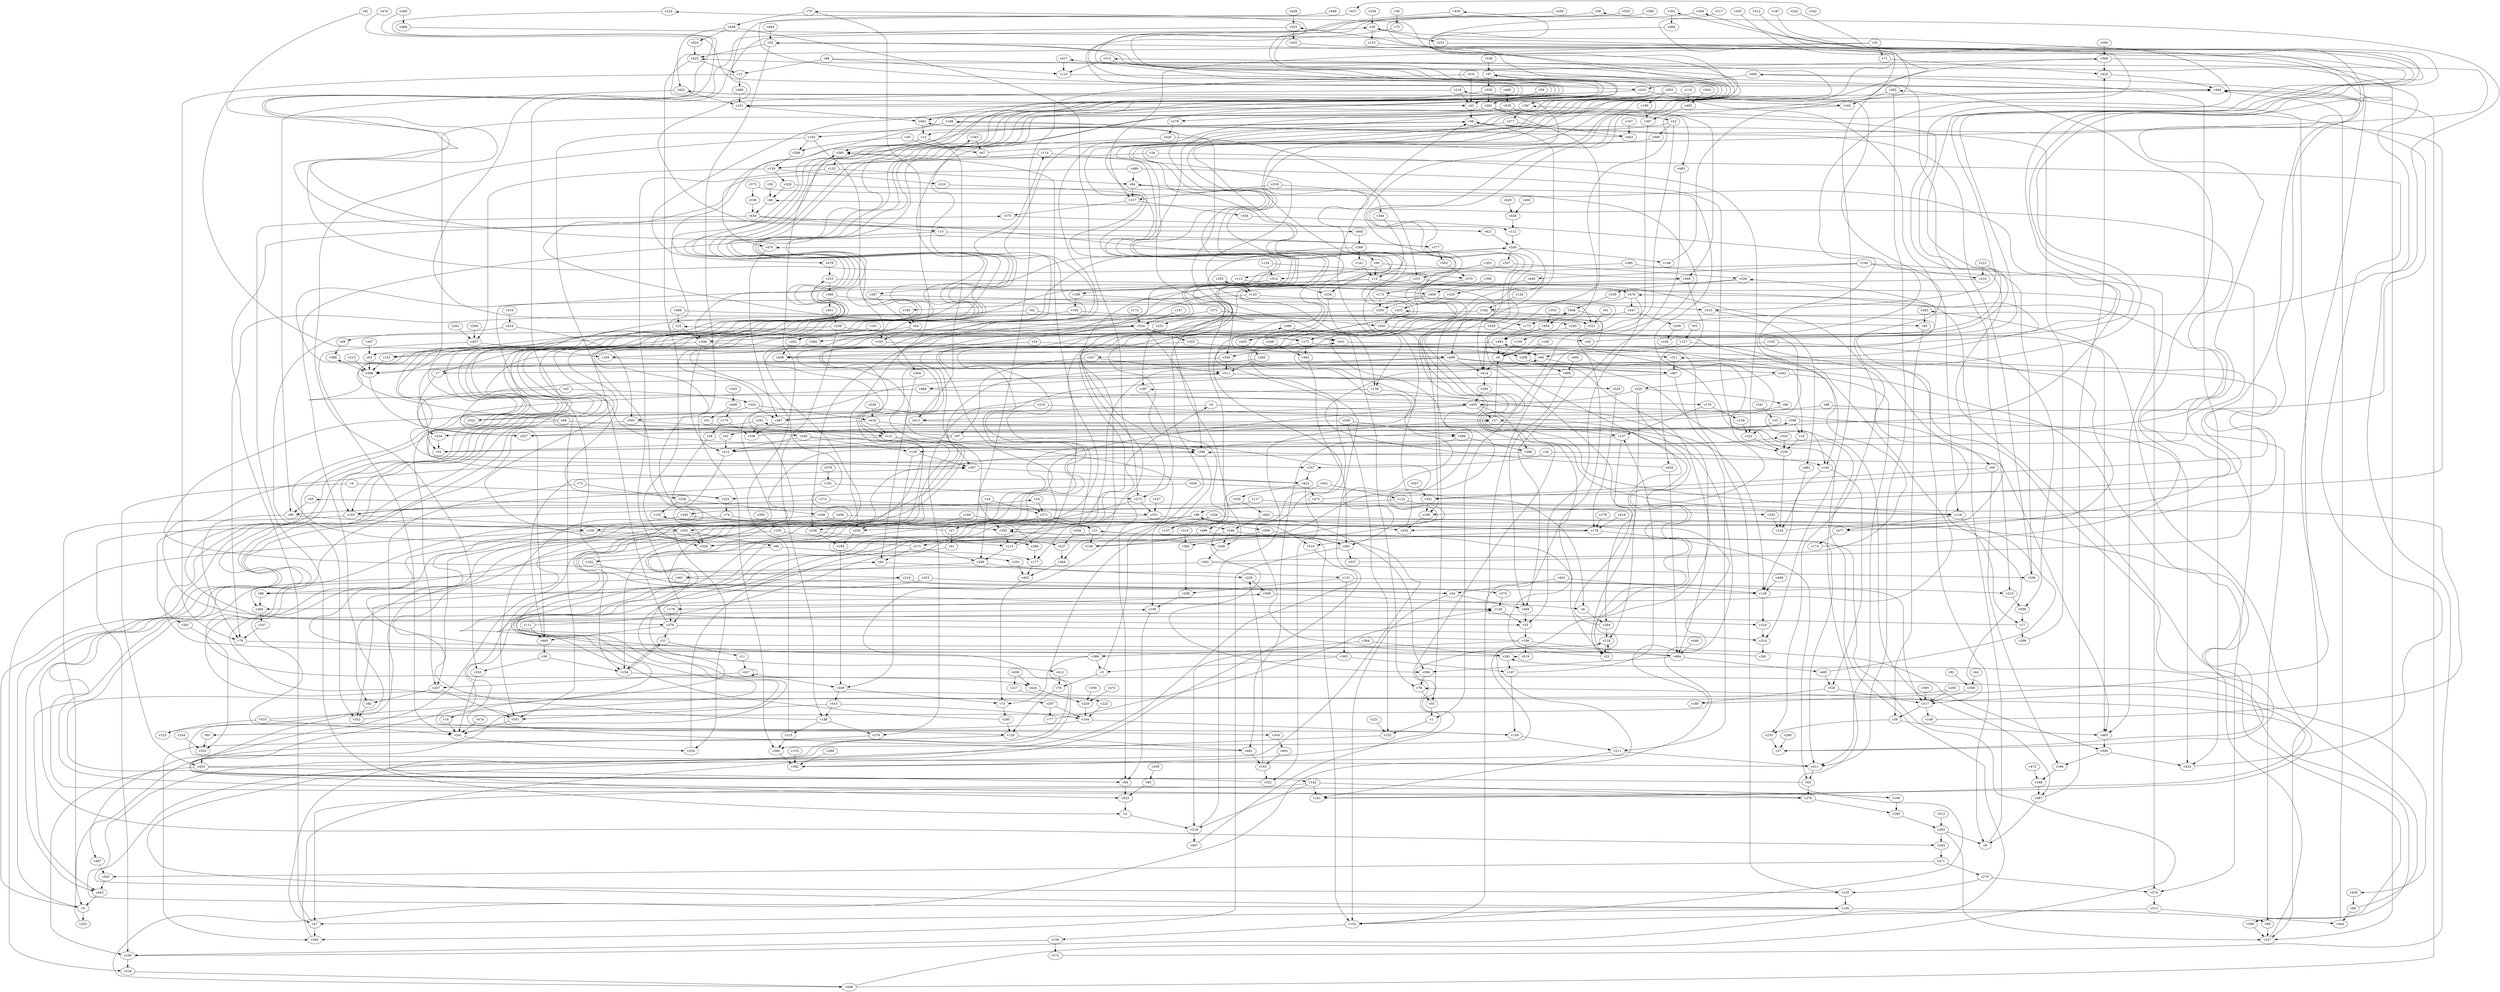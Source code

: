 // Benchmark game 798 - 540 vertices
// time_bound: 131
// targets: v10
digraph G {
    v0 [name="v0", player=1];
    v1 [name="v1", player=1];
    v2 [name="v2", player=1];
    v3 [name="v3", player=0];
    v4 [name="v4", player=0];
    v5 [name="v5", player=0];
    v6 [name="v6", player=0];
    v7 [name="v7", player=0];
    v8 [name="v8", player=1];
    v9 [name="v9", player=1];
    v10 [name="v10", player=0, target=1];
    v11 [name="v11", player=1];
    v12 [name="v12", player=0];
    v13 [name="v13", player=0];
    v14 [name="v14", player=1];
    v15 [name="v15", player=1];
    v16 [name="v16", player=1];
    v17 [name="v17", player=0];
    v18 [name="v18", player=0];
    v19 [name="v19", player=0];
    v20 [name="v20", player=1];
    v21 [name="v21", player=0];
    v22 [name="v22", player=0];
    v23 [name="v23", player=1];
    v24 [name="v24", player=0];
    v25 [name="v25", player=0];
    v26 [name="v26", player=1];
    v27 [name="v27", player=1];
    v28 [name="v28", player=1];
    v29 [name="v29", player=1];
    v30 [name="v30", player=0];
    v31 [name="v31", player=1];
    v32 [name="v32", player=1];
    v33 [name="v33", player=1];
    v34 [name="v34", player=1];
    v35 [name="v35", player=1];
    v36 [name="v36", player=0];
    v37 [name="v37", player=0];
    v38 [name="v38", player=0];
    v39 [name="v39", player=0];
    v40 [name="v40", player=1];
    v41 [name="v41", player=1];
    v42 [name="v42", player=0];
    v43 [name="v43", player=1];
    v44 [name="v44", player=1];
    v45 [name="v45", player=0];
    v46 [name="v46", player=1];
    v47 [name="v47", player=1];
    v48 [name="v48", player=0];
    v49 [name="v49", player=0];
    v50 [name="v50", player=0];
    v51 [name="v51", player=0];
    v52 [name="v52", player=1];
    v53 [name="v53", player=1];
    v54 [name="v54", player=1];
    v55 [name="v55", player=1];
    v56 [name="v56", player=1];
    v57 [name="v57", player=0];
    v58 [name="v58", player=0];
    v59 [name="v59", player=1];
    v60 [name="v60", player=1];
    v61 [name="v61", player=0];
    v62 [name="v62", player=1];
    v63 [name="v63", player=1];
    v64 [name="v64", player=1];
    v65 [name="v65", player=1];
    v66 [name="v66", player=0];
    v67 [name="v67", player=1];
    v68 [name="v68", player=0];
    v69 [name="v69", player=0];
    v70 [name="v70", player=1];
    v71 [name="v71", player=0];
    v72 [name="v72", player=0];
    v73 [name="v73", player=1];
    v74 [name="v74", player=0];
    v75 [name="v75", player=1];
    v76 [name="v76", player=0];
    v77 [name="v77", player=0];
    v78 [name="v78", player=1];
    v79 [name="v79", player=0];
    v80 [name="v80", player=1];
    v81 [name="v81", player=1];
    v82 [name="v82", player=1];
    v83 [name="v83", player=1];
    v84 [name="v84", player=1];
    v85 [name="v85", player=0];
    v86 [name="v86", player=0];
    v87 [name="v87", player=0];
    v88 [name="v88", player=0];
    v89 [name="v89", player=0];
    v90 [name="v90", player=0];
    v91 [name="v91", player=0];
    v92 [name="v92", player=0];
    v93 [name="v93", player=0];
    v94 [name="v94", player=1];
    v95 [name="v95", player=1];
    v96 [name="v96", player=0];
    v97 [name="v97", player=1];
    v98 [name="v98", player=0];
    v99 [name="v99", player=1];
    v100 [name="v100", player=1];
    v101 [name="v101", player=1];
    v102 [name="v102", player=0];
    v103 [name="v103", player=0];
    v104 [name="v104", player=0];
    v105 [name="v105", player=0];
    v106 [name="v106", player=1];
    v107 [name="v107", player=1];
    v108 [name="v108", player=0];
    v109 [name="v109", player=0];
    v110 [name="v110", player=0];
    v111 [name="v111", player=0];
    v112 [name="v112", player=0];
    v113 [name="v113", player=0];
    v114 [name="v114", player=0];
    v115 [name="v115", player=1];
    v116 [name="v116", player=0];
    v117 [name="v117", player=1];
    v118 [name="v118", player=1];
    v119 [name="v119", player=1];
    v120 [name="v120", player=0];
    v121 [name="v121", player=1];
    v122 [name="v122", player=0];
    v123 [name="v123", player=0];
    v124 [name="v124", player=1];
    v125 [name="v125", player=1];
    v126 [name="v126", player=1];
    v127 [name="v127", player=0];
    v128 [name="v128", player=0];
    v129 [name="v129", player=1];
    v130 [name="v130", player=0];
    v131 [name="v131", player=0];
    v132 [name="v132", player=0];
    v133 [name="v133", player=0];
    v134 [name="v134", player=1];
    v135 [name="v135", player=1];
    v136 [name="v136", player=0];
    v137 [name="v137", player=0];
    v138 [name="v138", player=1];
    v139 [name="v139", player=1];
    v140 [name="v140", player=1];
    v141 [name="v141", player=0];
    v142 [name="v142", player=0];
    v143 [name="v143", player=1];
    v144 [name="v144", player=1];
    v145 [name="v145", player=1];
    v146 [name="v146", player=0];
    v147 [name="v147", player=1];
    v148 [name="v148", player=1];
    v149 [name="v149", player=0];
    v150 [name="v150", player=1];
    v151 [name="v151", player=1];
    v152 [name="v152", player=0];
    v153 [name="v153", player=1];
    v154 [name="v154", player=1];
    v155 [name="v155", player=1];
    v156 [name="v156", player=1];
    v157 [name="v157", player=1];
    v158 [name="v158", player=1];
    v159 [name="v159", player=1];
    v160 [name="v160", player=0];
    v161 [name="v161", player=0];
    v162 [name="v162", player=1];
    v163 [name="v163", player=1];
    v164 [name="v164", player=0];
    v165 [name="v165", player=0];
    v166 [name="v166", player=1];
    v167 [name="v167", player=0];
    v168 [name="v168", player=0];
    v169 [name="v169", player=1];
    v170 [name="v170", player=1];
    v171 [name="v171", player=0];
    v172 [name="v172", player=1];
    v173 [name="v173", player=0];
    v174 [name="v174", player=1];
    v175 [name="v175", player=1];
    v176 [name="v176", player=0];
    v177 [name="v177", player=0];
    v178 [name="v178", player=0];
    v179 [name="v179", player=1];
    v180 [name="v180", player=1];
    v181 [name="v181", player=0];
    v182 [name="v182", player=1];
    v183 [name="v183", player=0];
    v184 [name="v184", player=1];
    v185 [name="v185", player=1];
    v186 [name="v186", player=0];
    v187 [name="v187", player=1];
    v188 [name="v188", player=0];
    v189 [name="v189", player=1];
    v190 [name="v190", player=0];
    v191 [name="v191", player=1];
    v192 [name="v192", player=0];
    v193 [name="v193", player=1];
    v194 [name="v194", player=0];
    v195 [name="v195", player=1];
    v196 [name="v196", player=1];
    v197 [name="v197", player=1];
    v198 [name="v198", player=0];
    v199 [name="v199", player=1];
    v200 [name="v200", player=1];
    v201 [name="v201", player=0];
    v202 [name="v202", player=0];
    v203 [name="v203", player=1];
    v204 [name="v204", player=0];
    v205 [name="v205", player=1];
    v206 [name="v206", player=0];
    v207 [name="v207", player=1];
    v208 [name="v208", player=1];
    v209 [name="v209", player=1];
    v210 [name="v210", player=0];
    v211 [name="v211", player=1];
    v212 [name="v212", player=1];
    v213 [name="v213", player=1];
    v214 [name="v214", player=0];
    v215 [name="v215", player=1];
    v216 [name="v216", player=1];
    v217 [name="v217", player=1];
    v218 [name="v218", player=1];
    v219 [name="v219", player=1];
    v220 [name="v220", player=0];
    v221 [name="v221", player=1];
    v222 [name="v222", player=0];
    v223 [name="v223", player=0];
    v224 [name="v224", player=1];
    v225 [name="v225", player=1];
    v226 [name="v226", player=0];
    v227 [name="v227", player=1];
    v228 [name="v228", player=0];
    v229 [name="v229", player=1];
    v230 [name="v230", player=0];
    v231 [name="v231", player=1];
    v232 [name="v232", player=0];
    v233 [name="v233", player=1];
    v234 [name="v234", player=0];
    v235 [name="v235", player=0];
    v236 [name="v236", player=0];
    v237 [name="v237", player=0];
    v238 [name="v238", player=0];
    v239 [name="v239", player=0];
    v240 [name="v240", player=1];
    v241 [name="v241", player=0];
    v242 [name="v242", player=0];
    v243 [name="v243", player=0];
    v244 [name="v244", player=1];
    v245 [name="v245", player=0];
    v246 [name="v246", player=1];
    v247 [name="v247", player=0];
    v248 [name="v248", player=1];
    v249 [name="v249", player=0];
    v250 [name="v250", player=0];
    v251 [name="v251", player=1];
    v252 [name="v252", player=1];
    v253 [name="v253", player=1];
    v254 [name="v254", player=1];
    v255 [name="v255", player=1];
    v256 [name="v256", player=1];
    v257 [name="v257", player=0];
    v258 [name="v258", player=0];
    v259 [name="v259", player=1];
    v260 [name="v260", player=0];
    v261 [name="v261", player=1];
    v262 [name="v262", player=0];
    v263 [name="v263", player=0];
    v264 [name="v264", player=1];
    v265 [name="v265", player=0];
    v266 [name="v266", player=0];
    v267 [name="v267", player=1];
    v268 [name="v268", player=0];
    v269 [name="v269", player=0];
    v270 [name="v270", player=1];
    v271 [name="v271", player=1];
    v272 [name="v272", player=0];
    v273 [name="v273", player=1];
    v274 [name="v274", player=1];
    v275 [name="v275", player=0];
    v276 [name="v276", player=0];
    v277 [name="v277", player=1];
    v278 [name="v278", player=1];
    v279 [name="v279", player=0];
    v280 [name="v280", player=0];
    v281 [name="v281", player=0];
    v282 [name="v282", player=1];
    v283 [name="v283", player=1];
    v284 [name="v284", player=1];
    v285 [name="v285", player=0];
    v286 [name="v286", player=1];
    v287 [name="v287", player=1];
    v288 [name="v288", player=1];
    v289 [name="v289", player=0];
    v290 [name="v290", player=1];
    v291 [name="v291", player=1];
    v292 [name="v292", player=0];
    v293 [name="v293", player=0];
    v294 [name="v294", player=0];
    v295 [name="v295", player=0];
    v296 [name="v296", player=1];
    v297 [name="v297", player=1];
    v298 [name="v298", player=0];
    v299 [name="v299", player=0];
    v300 [name="v300", player=1];
    v301 [name="v301", player=1];
    v302 [name="v302", player=1];
    v303 [name="v303", player=0];
    v304 [name="v304", player=1];
    v305 [name="v305", player=0];
    v306 [name="v306", player=1];
    v307 [name="v307", player=0];
    v308 [name="v308", player=1];
    v309 [name="v309", player=1];
    v310 [name="v310", player=1];
    v311 [name="v311", player=1];
    v312 [name="v312", player=0];
    v313 [name="v313", player=0];
    v314 [name="v314", player=0];
    v315 [name="v315", player=0];
    v316 [name="v316", player=0];
    v317 [name="v317", player=1];
    v318 [name="v318", player=1];
    v319 [name="v319", player=1];
    v320 [name="v320", player=0];
    v321 [name="v321", player=1];
    v322 [name="v322", player=0];
    v323 [name="v323", player=0];
    v324 [name="v324", player=0];
    v325 [name="v325", player=0];
    v326 [name="v326", player=0];
    v327 [name="v327", player=1];
    v328 [name="v328", player=1];
    v329 [name="v329", player=0];
    v330 [name="v330", player=1];
    v331 [name="v331", player=1];
    v332 [name="v332", player=0];
    v333 [name="v333", player=0];
    v334 [name="v334", player=0];
    v335 [name="v335", player=0];
    v336 [name="v336", player=1];
    v337 [name="v337", player=0];
    v338 [name="v338", player=1];
    v339 [name="v339", player=1];
    v340 [name="v340", player=0];
    v341 [name="v341", player=0];
    v342 [name="v342", player=0];
    v343 [name="v343", player=1];
    v344 [name="v344", player=1];
    v345 [name="v345", player=0];
    v346 [name="v346", player=0];
    v347 [name="v347", player=1];
    v348 [name="v348", player=1];
    v349 [name="v349", player=0];
    v350 [name="v350", player=0];
    v351 [name="v351", player=1];
    v352 [name="v352", player=1];
    v353 [name="v353", player=1];
    v354 [name="v354", player=0];
    v355 [name="v355", player=0];
    v356 [name="v356", player=0];
    v357 [name="v357", player=1];
    v358 [name="v358", player=0];
    v359 [name="v359", player=0];
    v360 [name="v360", player=0];
    v361 [name="v361", player=0];
    v362 [name="v362", player=1];
    v363 [name="v363", player=0];
    v364 [name="v364", player=1];
    v365 [name="v365", player=1];
    v366 [name="v366", player=0];
    v367 [name="v367", player=0];
    v368 [name="v368", player=1];
    v369 [name="v369", player=0];
    v370 [name="v370", player=0];
    v371 [name="v371", player=0];
    v372 [name="v372", player=1];
    v373 [name="v373", player=0];
    v374 [name="v374", player=0];
    v375 [name="v375", player=0];
    v376 [name="v376", player=0];
    v377 [name="v377", player=1];
    v378 [name="v378", player=1];
    v379 [name="v379", player=0];
    v380 [name="v380", player=0];
    v381 [name="v381", player=1];
    v382 [name="v382", player=0];
    v383 [name="v383", player=1];
    v384 [name="v384", player=0];
    v385 [name="v385", player=1];
    v386 [name="v386", player=0];
    v387 [name="v387", player=0];
    v388 [name="v388", player=1];
    v389 [name="v389", player=0];
    v390 [name="v390", player=1];
    v391 [name="v391", player=0];
    v392 [name="v392", player=0];
    v393 [name="v393", player=1];
    v394 [name="v394", player=1];
    v395 [name="v395", player=0];
    v396 [name="v396", player=1];
    v397 [name="v397", player=1];
    v398 [name="v398", player=1];
    v399 [name="v399", player=1];
    v400 [name="v400", player=0];
    v401 [name="v401", player=0];
    v402 [name="v402", player=0];
    v403 [name="v403", player=0];
    v404 [name="v404", player=1];
    v405 [name="v405", player=1];
    v406 [name="v406", player=1];
    v407 [name="v407", player=0];
    v408 [name="v408", player=1];
    v409 [name="v409", player=1];
    v410 [name="v410", player=0];
    v411 [name="v411", player=1];
    v412 [name="v412", player=1];
    v413 [name="v413", player=0];
    v414 [name="v414", player=0];
    v415 [name="v415", player=1];
    v416 [name="v416", player=0];
    v417 [name="v417", player=1];
    v418 [name="v418", player=1];
    v419 [name="v419", player=1];
    v420 [name="v420", player=0];
    v421 [name="v421", player=0];
    v422 [name="v422", player=1];
    v423 [name="v423", player=1];
    v424 [name="v424", player=1];
    v425 [name="v425", player=1];
    v426 [name="v426", player=1];
    v427 [name="v427", player=0];
    v428 [name="v428", player=0];
    v429 [name="v429", player=1];
    v430 [name="v430", player=0];
    v431 [name="v431", player=1];
    v432 [name="v432", player=0];
    v433 [name="v433", player=1];
    v434 [name="v434", player=1];
    v435 [name="v435", player=1];
    v436 [name="v436", player=0];
    v437 [name="v437", player=0];
    v438 [name="v438", player=1];
    v439 [name="v439", player=1];
    v440 [name="v440", player=0];
    v441 [name="v441", player=0];
    v442 [name="v442", player=0];
    v443 [name="v443", player=0];
    v444 [name="v444", player=1];
    v445 [name="v445", player=1];
    v446 [name="v446", player=0];
    v447 [name="v447", player=0];
    v448 [name="v448", player=0];
    v449 [name="v449", player=1];
    v450 [name="v450", player=0];
    v451 [name="v451", player=0];
    v452 [name="v452", player=0];
    v453 [name="v453", player=0];
    v454 [name="v454", player=1];
    v455 [name="v455", player=1];
    v456 [name="v456", player=0];
    v457 [name="v457", player=0];
    v458 [name="v458", player=0];
    v459 [name="v459", player=1];
    v460 [name="v460", player=1];
    v461 [name="v461", player=1];
    v462 [name="v462", player=1];
    v463 [name="v463", player=0];
    v464 [name="v464", player=1];
    v465 [name="v465", player=1];
    v466 [name="v466", player=1];
    v467 [name="v467", player=1];
    v468 [name="v468", player=1];
    v469 [name="v469", player=0];
    v470 [name="v470", player=0];
    v471 [name="v471", player=0];
    v472 [name="v472", player=1];
    v473 [name="v473", player=1];
    v474 [name="v474", player=1];
    v475 [name="v475", player=1];
    v476 [name="v476", player=0];
    v477 [name="v477", player=1];
    v478 [name="v478", player=0];
    v479 [name="v479", player=1];
    v480 [name="v480", player=0];
    v481 [name="v481", player=0];
    v482 [name="v482", player=1];
    v483 [name="v483", player=1];
    v484 [name="v484", player=0];
    v485 [name="v485", player=0];
    v486 [name="v486", player=1];
    v487 [name="v487", player=0];
    v488 [name="v488", player=0];
    v489 [name="v489", player=0];
    v490 [name="v490", player=0];
    v491 [name="v491", player=1];
    v492 [name="v492", player=1];
    v493 [name="v493", player=1];
    v494 [name="v494", player=1];
    v495 [name="v495", player=1];
    v496 [name="v496", player=1];
    v497 [name="v497", player=1];
    v498 [name="v498", player=0];
    v499 [name="v499", player=0];
    v500 [name="v500", player=1];
    v501 [name="v501", player=0];
    v502 [name="v502", player=1];
    v503 [name="v503", player=1];
    v504 [name="v504", player=1];
    v505 [name="v505", player=1];
    v506 [name="v506", player=0];
    v507 [name="v507", player=1];
    v508 [name="v508", player=1];
    v509 [name="v509", player=1];
    v510 [name="v510", player=0];
    v511 [name="v511", player=0];
    v512 [name="v512", player=0];
    v513 [name="v513", player=1];
    v514 [name="v514", player=1];
    v515 [name="v515", player=0];
    v516 [name="v516", player=0];
    v517 [name="v517", player=0];
    v518 [name="v518", player=0];
    v519 [name="v519", player=0];
    v520 [name="v520", player=0];
    v521 [name="v521", player=1];
    v522 [name="v522", player=0];
    v523 [name="v523", player=1];
    v524 [name="v524", player=0];
    v525 [name="v525", player=0];
    v526 [name="v526", player=0];
    v527 [name="v527", player=1];
    v528 [name="v528", player=1];
    v529 [name="v529", player=0];
    v530 [name="v530", player=0];
    v531 [name="v531", player=1];
    v532 [name="v532", player=1];
    v533 [name="v533", player=1];
    v534 [name="v534", player=1];
    v535 [name="v535", player=0];
    v536 [name="v536", player=1];
    v537 [name="v537", player=1];
    v538 [name="v538", player=1];
    v539 [name="v539", player=1];

    v0 -> v497;
    v1 -> v232;
    v2 -> v218;
    v3 -> v508;
    v4 -> v453;
    v5 -> v52 [constraint="t mod 2 == 1"];
    v6 -> v284;
    v7 -> v327;
    v8 -> v228;
    v9 -> v414;
    v10 -> v92;
    v11 -> v427;
    v12 -> v480;
    v13 -> v413;
    v14 -> v241;
    v15 -> v189;
    v16 -> v271;
    v17 -> v430 [constraint="t >= 1"];
    v18 -> v271;
    v19 -> v230;
    v20 -> v394 [constraint="t mod 2 == 0"];
    v21 -> v411;
    v22 -> v176 [constraint="t >= 2"];
    v23 -> v21 [constraint="t >= 1"];
    v24 -> v165;
    v25 -> v346;
    v26 -> v145;
    v27 -> v183 [constraint="t mod 4 == 0"];
    v28 -> v297 [constraint="t < 10"];
    v29 -> v252;
    v30 -> v67;
    v31 -> v11;
    v32 -> v43 [constraint="t >= 1"];
    v33 -> v322;
    v34 -> v150;
    v35 -> v186;
    v36 -> v75;
    v37 -> v381 [constraint="t >= 2"];
    v38 -> v235;
    v39 -> v243;
    v40 -> v226;
    v41 -> v212;
    v42 -> v334;
    v43 -> v56;
    v44 -> v358;
    v45 -> v90;
    v46 -> v433;
    v47 -> v340;
    v48 -> v70 [constraint="t >= 1"];
    v49 -> v386;
    v50 -> v46;
    v51 -> v448 [constraint="t mod 4 == 1"];
    v52 -> v425;
    v53 -> v29 [constraint="t mod 5 == 1"];
    v54 -> v152;
    v55 -> v1;
    v56 -> v13;
    v57 -> v9;
    v58 -> v443 [constraint="t mod 4 == 1"];
    v59 -> v261;
    v60 -> v532;
    v61 -> v424 [constraint="t mod 5 == 1"];
    v62 -> v79;
    v63 -> v335 [constraint="t < 6"];
    v64 -> v103 [constraint="t < 14"];
    v65 -> v351 [constraint="t < 10"];
    v66 -> v414;
    v67 -> v417 [constraint="t >= 4"];
    v68 -> v283 [constraint="t < 6"];
    v69 -> v90 [constraint="t >= 4"];
    v70 -> v256;
    v71 -> v423;
    v72 -> v236;
    v73 -> v285;
    v74 -> v393;
    v75 -> v478 [constraint="t mod 5 == 0"];
    v76 -> v120;
    v77 -> v126 [constraint="t mod 4 == 1"];
    v78 -> v55;
    v79 -> v500 [constraint="t mod 2 == 1"];
    v80 -> v192;
    v81 -> v311 [constraint="t >= 4"];
    v82 -> v358;
    v83 -> v100 [constraint="t >= 3"];
    v84 -> v69 [constraint="t < 8"];
    v85 -> v523;
    v86 -> v214 [constraint="t >= 2"];
    v87 -> v343 [constraint="t < 6"];
    v88 -> v505 [constraint="t mod 3 == 2"];
    v89 -> v265;
    v90 -> v108;
    v91 -> v521;
    v92 -> v352;
    v93 -> v127;
    v94 -> v523;
    v95 -> v38;
    v96 -> v432;
    v97 -> v240 [constraint="t mod 3 == 1"];
    v98 -> v455;
    v99 -> v227;
    v100 -> v94;
    v101 -> v491;
    v102 -> v509;
    v103 -> v5;
    v104 -> v255 [constraint="t < 13"];
    v105 -> v154;
    v106 -> v433;
    v107 -> v354;
    v108 -> v318;
    v109 -> v318;
    v110 -> v135 [constraint="t mod 2 == 1"];
    v111 -> v486 [constraint="t < 8"];
    v112 -> v240;
    v113 -> v346;
    v114 -> v150;
    v115 -> v365;
    v116 -> v477;
    v117 -> v116;
    v118 -> v23;
    v119 -> v492;
    v120 -> v481;
    v121 -> v126 [constraint="t < 5"];
    v122 -> v332;
    v123 -> v116 [constraint="t >= 2"];
    v124 -> v296 [constraint="t mod 3 == 1"];
    v125 -> v506 [constraint="t < 11"];
    v126 -> v35;
    v127 -> v145;
    v128 -> v182;
    v129 -> v319;
    v130 -> v491 [constraint="t >= 1"];
    v131 -> v363;
    v132 -> v84;
    v133 -> v392;
    v134 -> v383 [constraint="t < 11"];
    v135 -> v493;
    v136 -> v307;
    v137 -> v311 [constraint="t >= 5"];
    v138 -> v464;
    v139 -> v322;
    v140 -> v216;
    v141 -> v15;
    v142 -> v161;
    v143 -> v185;
    v144 -> v149;
    v145 -> v526;
    v146 -> v404;
    v147 -> v324;
    v148 -> v45 [constraint="t < 7"];
    v149 -> v114 [constraint="t mod 3 == 1"];
    v150 -> v310;
    v151 -> v388;
    v152 -> v156;
    v153 -> v321;
    v154 -> v450 [constraint="t < 10"];
    v155 -> v510 [constraint="t < 6"];
    v156 -> v272;
    v157 -> v136;
    v158 -> v267 [constraint="t mod 3 == 0"];
    v159 -> v9;
    v160 -> v208;
    v161 -> v78 [constraint="t mod 2 == 0"];
    v162 -> v115 [constraint="t mod 2 == 1"];
    v163 -> v243;
    v164 -> v29;
    v165 -> v442 [constraint="t >= 3"];
    v166 -> v348;
    v167 -> v463;
    v168 -> v271 [constraint="t >= 1"];
    v169 -> v266;
    v170 -> v336;
    v171 -> v23;
    v172 -> v324;
    v173 -> v360 [constraint="t >= 5"];
    v174 -> v282 [constraint="t < 7"];
    v175 -> v493;
    v176 -> v139;
    v177 -> v402;
    v178 -> v510;
    v179 -> v378;
    v180 -> v406 [constraint="t >= 3"];
    v181 -> v262;
    v182 -> v324;
    v183 -> v67;
    v184 -> v349;
    v185 -> v64;
    v186 -> v398 [constraint="t < 13"];
    v187 -> v515 [constraint="t mod 5 == 2"];
    v188 -> v296 [constraint="t mod 4 == 0"];
    v189 -> v355 [constraint="t >= 2"];
    v190 -> v367;
    v191 -> v103;
    v192 -> v372 [constraint="t >= 2"];
    v193 -> v387 [constraint="t >= 4"];
    v194 -> v7;
    v195 -> v263;
    v196 -> v455;
    v197 -> v157;
    v198 -> v356;
    v199 -> v16 [constraint="t < 15"];
    v200 -> v460 [constraint="t < 10"];
    v201 -> v457;
    v202 -> v388 [constraint="t >= 4"];
    v203 -> v397;
    v204 -> v40;
    v205 -> v328 [constraint="t < 12"];
    v206 -> v302;
    v207 -> v228;
    v208 -> v488;
    v209 -> v417 [constraint="t < 9"];
    v210 -> v509;
    v211 -> v411;
    v212 -> v333 [constraint="t mod 3 == 0"];
    v213 -> v388;
    v214 -> v352;
    v215 -> v365;
    v216 -> v121 [constraint="t mod 3 == 1"];
    v217 -> v161 [constraint="t >= 1"];
    v218 -> v57;
    v219 -> v154;
    v220 -> v392 [constraint="t < 11"];
    v221 -> v232;
    v222 -> v536;
    v223 -> v144;
    v224 -> v370 [constraint="t < 14"];
    v225 -> v368 [constraint="t mod 4 == 2"];
    v226 -> v506;
    v227 -> v479 [constraint="t >= 3"];
    v228 -> v199 [constraint="t < 13"];
    v229 -> v144;
    v230 -> v124;
    v231 -> v267;
    v232 -> v130 [constraint="t < 15"];
    v233 -> v116 [constraint="t < 13"];
    v234 -> v138;
    v235 -> v37;
    v236 -> v168;
    v237 -> v364;
    v238 -> v237 [constraint="t mod 5 == 1"];
    v239 -> v188;
    v240 -> v223 [constraint="t mod 4 == 3"];
    v241 -> v254;
    v242 -> v63 [constraint="t >= 2"];
    v243 -> v241;
    v244 -> v532;
    v245 -> v465;
    v246 -> v275;
    v247 -> v511;
    v248 -> v362;
    v249 -> v418;
    v250 -> v231;
    v251 -> v364;
    v252 -> v196 [constraint="t >= 2"];
    v253 -> v281 [constraint="t >= 5"];
    v254 -> v40;
    v255 -> v143;
    v256 -> v184;
    v257 -> v92;
    v258 -> v512 [constraint="t mod 2 == 1"];
    v259 -> v85;
    v260 -> v337 [constraint="t >= 3"];
    v261 -> v182;
    v262 -> v101 [constraint="t >= 2"];
    v263 -> v343;
    v264 -> v381;
    v265 -> v357;
    v266 -> v177;
    v267 -> v273;
    v268 -> v66;
    v269 -> v487 [constraint="t mod 5 == 3"];
    v270 -> v135;
    v271 -> v21;
    v272 -> v58 [constraint="t mod 3 == 0"];
    v273 -> v291 [constraint="t >= 5"];
    v274 -> v103;
    v275 -> v233 [constraint="t >= 4"];
    v276 -> v195;
    v277 -> v463;
    v278 -> v178;
    v279 -> v420;
    v280 -> v37;
    v281 -> v307 [constraint="t mod 2 == 1"];
    v282 -> v411;
    v283 -> v95;
    v284 -> v386 [constraint="t < 10"];
    v285 -> v224 [constraint="t >= 3"];
    v286 -> v319 [constraint="t >= 2"];
    v287 -> v266 [constraint="t >= 1"];
    v288 -> v392;
    v289 -> v150;
    v290 -> v368;
    v291 -> v402;
    v292 -> v246;
    v293 -> v443 [constraint="t >= 5"];
    v294 -> v457;
    v295 -> v405;
    v296 -> v100;
    v297 -> v144;
    v298 -> v56;
    v299 -> v131;
    v300 -> v324 [constraint="t < 11"];
    v301 -> v469;
    v302 -> v25 [constraint="t >= 2"];
    v303 -> v269;
    v304 -> v401;
    v305 -> v396 [constraint="t < 6"];
    v306 -> v142 [constraint="t mod 3 == 1"];
    v307 -> v422;
    v308 -> v78;
    v309 -> v382;
    v310 -> v346 [constraint="t < 15"];
    v311 -> v467;
    v312 -> v262 [constraint="t < 14"];
    v313 -> v444;
    v314 -> v361;
    v315 -> v382;
    v316 -> v57;
    v317 -> v23 [constraint="t < 12"];
    v318 -> v448;
    v319 -> v314;
    v320 -> v230;
    v321 -> v126 [constraint="t < 9"];
    v322 -> v230;
    v323 -> v89;
    v324 -> v171;
    v325 -> v208;
    v326 -> v178;
    v327 -> v301 [constraint="t >= 2"];
    v328 -> v470 [constraint="t >= 2"];
    v329 -> v335;
    v330 -> v378 [constraint="t >= 1"];
    v331 -> v238;
    v332 -> v124;
    v333 -> v377 [constraint="t mod 3 == 2"];
    v334 -> v522;
    v335 -> v350;
    v336 -> v84 [constraint="t >= 2"];
    v337 -> v422;
    v338 -> v100;
    v339 -> v232;
    v340 -> v452 [constraint="t >= 3"];
    v341 -> v33;
    v342 -> v437 [constraint="t >= 3"];
    v343 -> v471;
    v344 -> v15;
    v345 -> v408;
    v346 -> v151;
    v347 -> v63;
    v348 -> v387;
    v349 -> v73;
    v350 -> v20;
    v351 -> v196;
    v352 -> v155 [constraint="t mod 5 == 0"];
    v353 -> v454;
    v354 -> v517 [constraint="t < 10"];
    v355 -> v257;
    v356 -> v304 [constraint="t mod 4 == 3"];
    v357 -> v79;
    v358 -> v517;
    v359 -> v229;
    v360 -> v392;
    v361 -> v52 [constraint="t mod 4 == 1"];
    v362 -> v383;
    v363 -> v320 [constraint="t mod 5 == 4"];
    v364 -> v402;
    v365 -> v132;
    v366 -> v52 [constraint="t < 11"];
    v367 -> v9;
    v368 -> v423;
    v369 -> v35;
    v370 -> v173;
    v371 -> v238;
    v372 -> v126;
    v373 -> v7 [constraint="t mod 3 == 1"];
    v374 -> v313;
    v375 -> v421;
    v376 -> v276 [constraint="t < 7"];
    v377 -> v502;
    v378 -> v314;
    v379 -> v191;
    v380 -> v477 [constraint="t < 13"];
    v381 -> v511 [constraint="t mod 3 == 0"];
    v382 -> v338;
    v383 -> v537;
    v384 -> v5 [constraint="t mod 2 == 0"];
    v385 -> v517;
    v386 -> v388;
    v387 -> v423;
    v388 -> v327;
    v389 -> v481;
    v390 -> v374;
    v391 -> v532;
    v392 -> v118 [constraint="t mod 4 == 3"];
    v393 -> v115;
    v394 -> v35 [constraint="t < 7"];
    v395 -> v105;
    v396 -> v227;
    v397 -> v277;
    v398 -> v99;
    v399 -> v409;
    v400 -> v426;
    v401 -> v153;
    v402 -> v73;
    v403 -> v129;
    v404 -> v455 [constraint="t >= 1"];
    v405 -> v115;
    v406 -> v410;
    v407 -> v219 [constraint="t < 8"];
    v408 -> v170;
    v409 -> v521;
    v410 -> v116;
    v411 -> v87 [constraint="t < 13"];
    v412 -> v76;
    v413 -> v23 [constraint="t >= 5"];
    v414 -> v295;
    v415 -> v144;
    v416 -> v505;
    v417 -> v110;
    v418 -> v121;
    v419 -> v178;
    v420 -> v365;
    v421 -> v240;
    v422 -> v530;
    v423 -> v404;
    v424 -> v229;
    v425 -> v328;
    v426 -> v112;
    v427 -> v427;
    v428 -> v333;
    v429 -> v426;
    v430 -> v171 [constraint="t < 11"];
    v431 -> v69;
    v432 -> v365 [constraint="t >= 5"];
    v433 -> v120 [constraint="t mod 2 == 1"];
    v434 -> v69 [constraint="t >= 2"];
    v435 -> v260;
    v436 -> v6;
    v437 -> v410 [constraint="t mod 2 == 1"];
    v438 -> v524;
    v439 -> v103 [constraint="t < 13"];
    v440 -> v39;
    v441 -> v496;
    v442 -> v220;
    v443 -> v5;
    v444 -> v404;
    v445 -> v329;
    v446 -> v464;
    v447 -> v209;
    v448 -> v393 [constraint="t < 8"];
    v449 -> v112 [constraint="t mod 2 == 0"];
    v450 -> v68;
    v451 -> v239;
    v452 -> v465 [constraint="t < 5"];
    v453 -> v393 [constraint="t mod 5 == 0"];
    v454 -> v308 [constraint="t < 13"];
    v455 -> v56;
    v456 -> v109;
    v457 -> v241;
    v458 -> v37 [constraint="t >= 1"];
    v459 -> v217;
    v460 -> v268;
    v461 -> v54;
    v462 -> v396 [constraint="t >= 3"];
    v463 -> v198 [constraint="t < 7"];
    v464 -> v425 [constraint="t >= 4"];
    v465 -> v500;
    v466 -> v109 [constraint="t >= 2"];
    v467 -> v389 [constraint="t < 13"];
    v468 -> v265 [constraint="t mod 5 == 3"];
    v469 -> v54 [constraint="t >= 4"];
    v470 -> v497;
    v471 -> v503;
    v472 -> v348;
    v473 -> v229;
    v474 -> v241;
    v475 -> v56 [constraint="t >= 5"];
    v476 -> v404 [constraint="t < 15"];
    v477 -> v174;
    v478 -> v233;
    v479 -> v35;
    v480 -> v101;
    v481 -> v0 [constraint="t >= 1"];
    v482 -> v124;
    v483 -> v369;
    v484 -> v440;
    v485 -> v98 [constraint="t >= 3"];
    v486 -> v431;
    v487 -> v503;
    v488 -> v412 [constraint="t mod 4 == 0"];
    v489 -> v84;
    v490 -> v535;
    v491 -> v13;
    v492 -> v367;
    v493 -> v53 [constraint="t >= 4"];
    v494 -> v52;
    v495 -> v488;
    v496 -> v158;
    v497 -> v336;
    v498 -> v129;
    v499 -> v351 [constraint="t mod 4 == 0"];
    v500 -> v166;
    v501 -> v14 [constraint="t >= 1"];
    v502 -> v370;
    v503 -> v443;
    v504 -> v492;
    v505 -> v121;
    v506 -> v179;
    v507 -> v351;
    v508 -> v454;
    v509 -> v17;
    v510 -> v47 [constraint="t mod 4 == 2"];
    v511 -> v484;
    v512 -> v422 [constraint="t >= 5"];
    v513 -> v263;
    v514 -> v467 [constraint="t >= 2"];
    v515 -> v482;
    v516 -> v416;
    v517 -> v38;
    v518 -> v344;
    v519 -> v381 [constraint="t mod 4 == 1"];
    v520 -> v296 [constraint="t mod 2 == 0"];
    v521 -> v29 [constraint="t >= 2"];
    v522 -> v397 [constraint="t >= 4"];
    v523 -> v2;
    v524 -> v425;
    v525 -> v178;
    v526 -> v517;
    v527 -> v331;
    v528 -> v152 [constraint="t >= 4"];
    v529 -> v435;
    v530 -> v462;
    v531 -> v393;
    v532 -> v453;
    v533 -> v431 [constraint="t < 6"];
    v534 -> v53;
    v535 -> v491;
    v536 -> v56;
    v537 -> v46 [constraint="t mod 5 == 4"];
    v538 -> v87;
    v539 -> v508;
    v531 -> v43;
    v29 -> v123;
    v122 -> v98;
    v15 -> v374;
    v220 -> v118;
    v142 -> v47;
    v409 -> v250;
    v261 -> v22;
    v275 -> v40;
    v32 -> v107;
    v373 -> v106;
    v316 -> v497;
    v269 -> v434;
    v186 -> v366;
    v42 -> v534;
    v277 -> v206;
    v233 -> v380;
    v121 -> v53;
    v518 -> v107;
    v461 -> v89;
    v264 -> v218;
    v96 -> v57;
    v10 -> v377;
    v239 -> v431;
    v378 -> v31;
    v132 -> v378;
    v47 -> v375;
    v117 -> v292;
    v350 -> v171;
    v80 -> v177;
    v12 -> v79;
    v457 -> v165;
    v108 -> v206;
    v390 -> v113;
    v398 -> v41;
    v499 -> v414;
    v203 -> v227;
    v511 -> v525;
    v422 -> v475;
    v355 -> v80;
    v15 -> v287;
    v517 -> v148;
    v398 -> v19;
    v325 -> v458;
    v405 -> v413;
    v349 -> v415;
    v464 -> v308;
    v309 -> v383;
    v512 -> v110;
    v405 -> v57;
    v72 -> v523;
    v48 -> v205;
    v282 -> v162;
    v500 -> v432;
    v127 -> v9;
    v271 -> v27;
    v17 -> v298;
    v383 -> v340;
    v188 -> v215;
    v262 -> v458;
    v273 -> v331;
    v24 -> v499;
    v526 -> v180;
    v334 -> v418;
    v493 -> v458;
    v346 -> v208;
    v207 -> v196;
    v363 -> v197;
    v499 -> v177;
    v299 -> v461;
    v533 -> v241;
    v64 -> v193;
    v506 -> v6;
    v121 -> v94;
    v215 -> v360;
    v240 -> v146;
    v39 -> v154;
    v87 -> v210;
    v21 -> v328;
    v160 -> v9;
    v200 -> v468;
    v27 -> v61;
    v228 -> v539;
    v466 -> v25;
    v173 -> v250;
    v366 -> v3;
    v380 -> v451;
    v135 -> v130;
    v48 -> v257;
    v150 -> v457;
    v387 -> v8;
    v219 -> v162;
    v438 -> v452;
    v66 -> v514;
    v411 -> v83;
    v65 -> v166;
    v427 -> v349;
    v324 -> v325;
    v70 -> v438;
    v405 -> v286;
    v436 -> v225;
    v260 -> v511;
    v97 -> v296;
    v220 -> v405;
    v284 -> v118;
    v499 -> v307;
    v285 -> v120;
    v34 -> v322;
    v381 -> v197;
    v154 -> v31;
    v54 -> v369;
    v220 -> v86;
    v84 -> v107;
    v493 -> v9;
    v38 -> v465;
    v116 -> v17;
    v188 -> v376;
    v431 -> v247;
    v170 -> v28;
    v499 -> v8;
    v331 -> v308;
    v274 -> v331;
    v484 -> v405;
    v323 -> v517;
    v22 -> v1;
    v181 -> v204;
    v171 -> v356;
    v222 -> v216;
    v454 -> v493;
    v205 -> v136;
    v302 -> v265;
    v408 -> v51;
    v169 -> v256;
    v90 -> v79;
    v313 -> v152;
    v528 -> v46;
    v422 -> v321;
    v156 -> v109;
    v178 -> v83;
    v22 -> v300;
    v485 -> v526;
    v258 -> v237;
    v425 -> v12;
    v363 -> v3;
    v275 -> v299;
    v479 -> v414;
    v441 -> v122;
    v410 -> v101;
    v324 -> v352;
    v326 -> v393;
    v415 -> v501;
    v339 -> v534;
    v212 -> v328;
    v453 -> v94;
    v240 -> v207;
    v257 -> v501;
    v114 -> v138;
    v434 -> v464;
    v66 -> v15;
    v168 -> v108;
    v191 -> v273;
    v198 -> v163;
    v98 -> v309;
    v153 -> v226;
    v415 -> v188;
    v533 -> v125;
    v205 -> v212;
    v56 -> v499;
    v368 -> v314;
    v499 -> v467;
    v251 -> v479;
    v521 -> v159;
    v378 -> v56;
    v368 -> v227;
    v13 -> v365;
    v189 -> v194;
    v88 -> v110;
    v418 -> v327;
    v23 -> v118;
    v403 -> v54;
    v366 -> v73;
    v134 -> v514;
    v529 -> v19;
    v456 -> v178;
    v356 -> v511;
    v157 -> v284;
    v168 -> v21;
    v246 -> v383;
    v240 -> v55;
    v326 -> v137;
    v98 -> v254;
    v245 -> v435;
    v194 -> v175;
    v83 -> v276;
    v452 -> v90;
    v142 -> v276;
    v479 -> v447;
    v199 -> v195;
    v62 -> v245;
    v31 -> v154;
    v514 -> v234;
    v113 -> v143;
    v464 -> v485;
    v63 -> v388;
    v32 -> v71;
    v140 -> v234;
    v355 -> v328;
    v142 -> v218;
    v334 -> v497;
    v330 -> v261;
    v171 -> v362;
    v57 -> v157;
    v405 -> v65;
    v261 -> v491;
    v531 -> v404;
    v453 -> v109;
    v261 -> v388;
    v149 -> v211;
    v186 -> v519;
    v236 -> v155;
    v150 -> v528;
    v219 -> v43;
    v440 -> v307;
    v261 -> v483;
    v130 -> v47;
    v97 -> v212;
    v120 -> v340;
    v496 -> v152;
    v0 -> v129;
    v98 -> v256;
    v102 -> v69;
    v416 -> v49;
    v339 -> v389;
    v130 -> v99;
    v138 -> v376;
    v145 -> v129;
    v176 -> v157;
    v15 -> v235;
    v263 -> v8;
    v467 -> v211;
    v442 -> v411;
    v105 -> v237;
    v481 -> v153;
    v508 -> v152;
    v488 -> v369;
    v113 -> v409;
    v293 -> v517;
    v4 -> v225;
    v197 -> v149;
    v111 -> v440;
    v131 -> v210;
    v427 -> v257;
    v209 -> v104;
    v218 -> v407;
    v324 -> v296;
    v406 -> v432;
    v214 -> v129;
    v163 -> v289;
    v404 -> v43;
    v489 -> v230;
    v140 -> v445;
    v292 -> v391;
    v297 -> v77;
    v144 -> v60;
    v107 -> v375;
    v418 -> v145;
    v346 -> v212;
    v371 -> v350;
    v68 -> v444;
    v447 -> v175;
    v26 -> v337;
    v211 -> v161;
    v452 -> v101;
    v163 -> v193;
    v303 -> v251;
    v103 -> v355;
    v389 -> v286;
    v136 -> v349;
    v87 -> v330;
    v238 -> v184;
    v535 -> v269;
    v281 -> v336;
    v247 -> v97;
    v287 -> v64;
    v74 -> v501;
    v302 -> v536;
    v471 -> v270;
    v5 -> v253;
    v186 -> v464;
    v438 -> v273;
    v18 -> v299;
    v52 -> v360;
    v409 -> v501;
    v21 -> v158;
    v397 -> v279;
    v131 -> v338;
    v462 -> v246;
    v143 -> v515;
    v333 -> v202;
    v140 -> v465;
    v433 -> v2;
    v268 -> v141;
    v420 -> v251;
    v459 -> v424;
    v88 -> v12;
    v378 -> v440;
    v448 -> v404;
    v324 -> v384;
    v505 -> v53;
    v3 -> v76;
    v203 -> v190;
    v270 -> v374;
    v250 -> v521;
    v489 -> v470;
    v225 -> v74;
    v239 -> v151;
    v501 -> v241;
    v115 -> v299;
    v246 -> v206;
    v268 -> v78;
    v182 -> v95;
    v433 -> v10;
    v263 -> v227;
    v30 -> v289;
}
